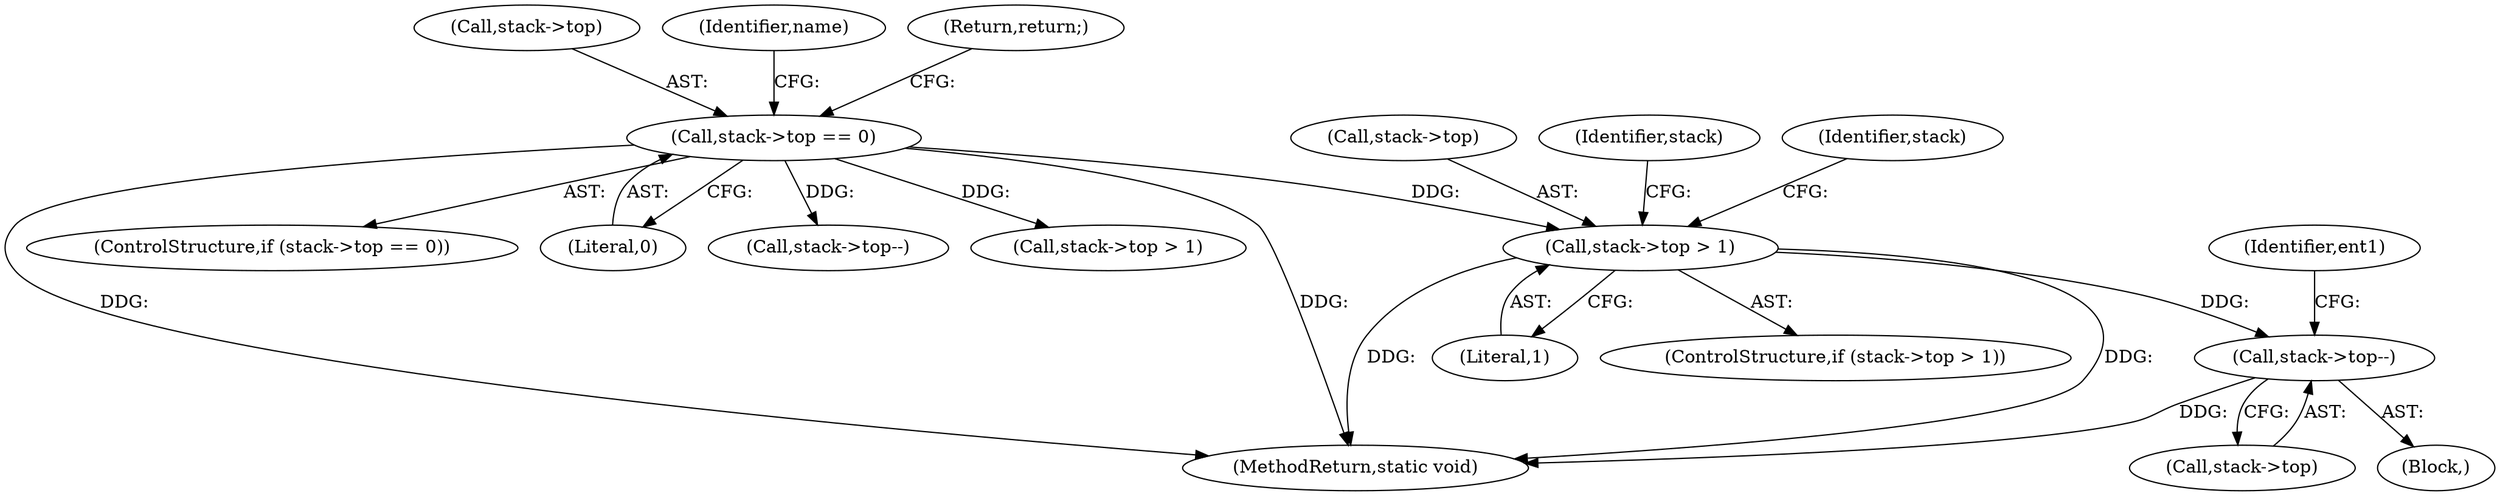 digraph "0_php-src_698a691724c0a949295991e5df091ce16f899e02?w=1@pointer" {
"1000198" [label="(Call,stack->top--)"];
"1000192" [label="(Call,stack->top > 1)"];
"1000126" [label="(Call,stack->top == 0)"];
"1000200" [label="(Identifier,stack)"];
"1000206" [label="(Identifier,stack)"];
"1000210" [label="(Identifier,ent1)"];
"1000127" [label="(Call,stack->top)"];
"1000191" [label="(ControlStructure,if (stack->top > 1))"];
"1000199" [label="(Call,stack->top)"];
"1000283" [label="(Call,stack->top > 1)"];
"1000137" [label="(Identifier,name)"];
"1000126" [label="(Call,stack->top == 0)"];
"1000577" [label="(MethodReturn,static void)"];
"1000198" [label="(Call,stack->top--)"];
"1000125" [label="(ControlStructure,if (stack->top == 0))"];
"1000192" [label="(Call,stack->top > 1)"];
"1000130" [label="(Literal,0)"];
"1000573" [label="(Call,stack->top--)"];
"1000197" [label="(Block,)"];
"1000196" [label="(Literal,1)"];
"1000132" [label="(Return,return;)"];
"1000193" [label="(Call,stack->top)"];
"1000198" -> "1000197"  [label="AST: "];
"1000198" -> "1000199"  [label="CFG: "];
"1000199" -> "1000198"  [label="AST: "];
"1000210" -> "1000198"  [label="CFG: "];
"1000198" -> "1000577"  [label="DDG: "];
"1000192" -> "1000198"  [label="DDG: "];
"1000192" -> "1000191"  [label="AST: "];
"1000192" -> "1000196"  [label="CFG: "];
"1000193" -> "1000192"  [label="AST: "];
"1000196" -> "1000192"  [label="AST: "];
"1000200" -> "1000192"  [label="CFG: "];
"1000206" -> "1000192"  [label="CFG: "];
"1000192" -> "1000577"  [label="DDG: "];
"1000192" -> "1000577"  [label="DDG: "];
"1000126" -> "1000192"  [label="DDG: "];
"1000126" -> "1000125"  [label="AST: "];
"1000126" -> "1000130"  [label="CFG: "];
"1000127" -> "1000126"  [label="AST: "];
"1000130" -> "1000126"  [label="AST: "];
"1000132" -> "1000126"  [label="CFG: "];
"1000137" -> "1000126"  [label="CFG: "];
"1000126" -> "1000577"  [label="DDG: "];
"1000126" -> "1000577"  [label="DDG: "];
"1000126" -> "1000283"  [label="DDG: "];
"1000126" -> "1000573"  [label="DDG: "];
}
